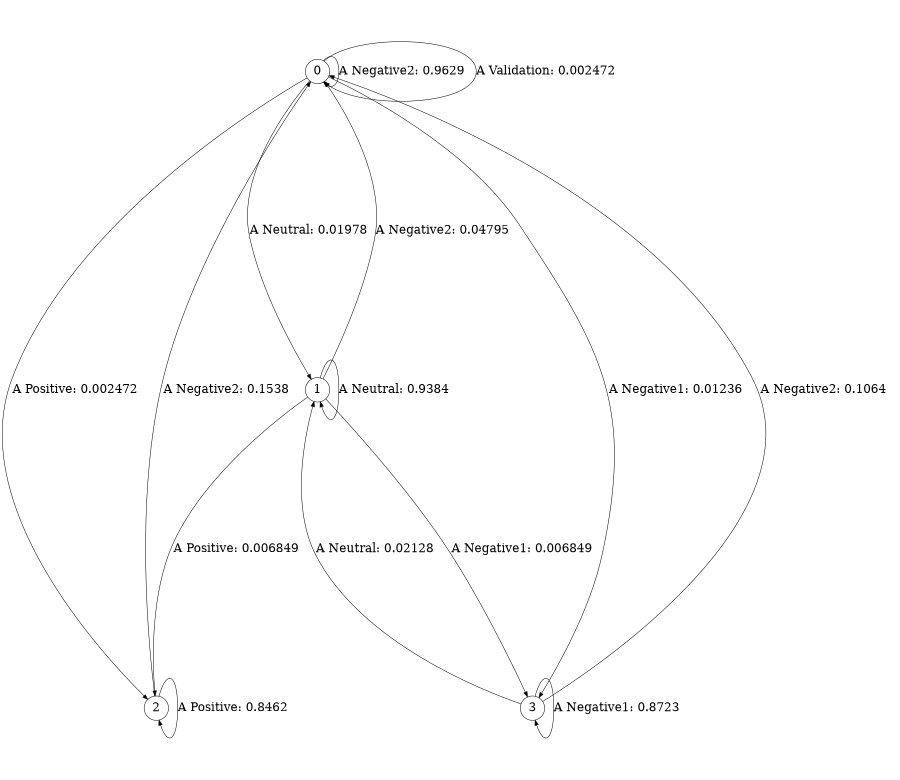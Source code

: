 digraph r26_cssr {
size = "6,8.5";
ratio = "fill";
node [shape = circle];
node [fontsize = 24];
edge [fontsize = 24];
0 -> 0 [label = "A Negative2: 0.9629   "];
0 -> 1 [label = "A Neutral: 0.01978  "];
0 -> 2 [label = "A Positive: 0.002472  "];
0 -> 3 [label = "A Negative1: 0.01236  "];
0 -> 0 [label = "A Validation: 0.002472  "];
1 -> 0 [label = "A Negative2: 0.04795  "];
1 -> 1 [label = "A Neutral: 0.9384   "];
1 -> 2 [label = "A Positive: 0.006849  "];
1 -> 3 [label = "A Negative1: 0.006849  "];
2 -> 0 [label = "A Negative2: 0.1538   "];
2 -> 2 [label = "A Positive: 0.8462   "];
3 -> 0 [label = "A Negative2: 0.1064   "];
3 -> 1 [label = "A Neutral: 0.02128  "];
3 -> 3 [label = "A Negative1: 0.8723   "];
} 